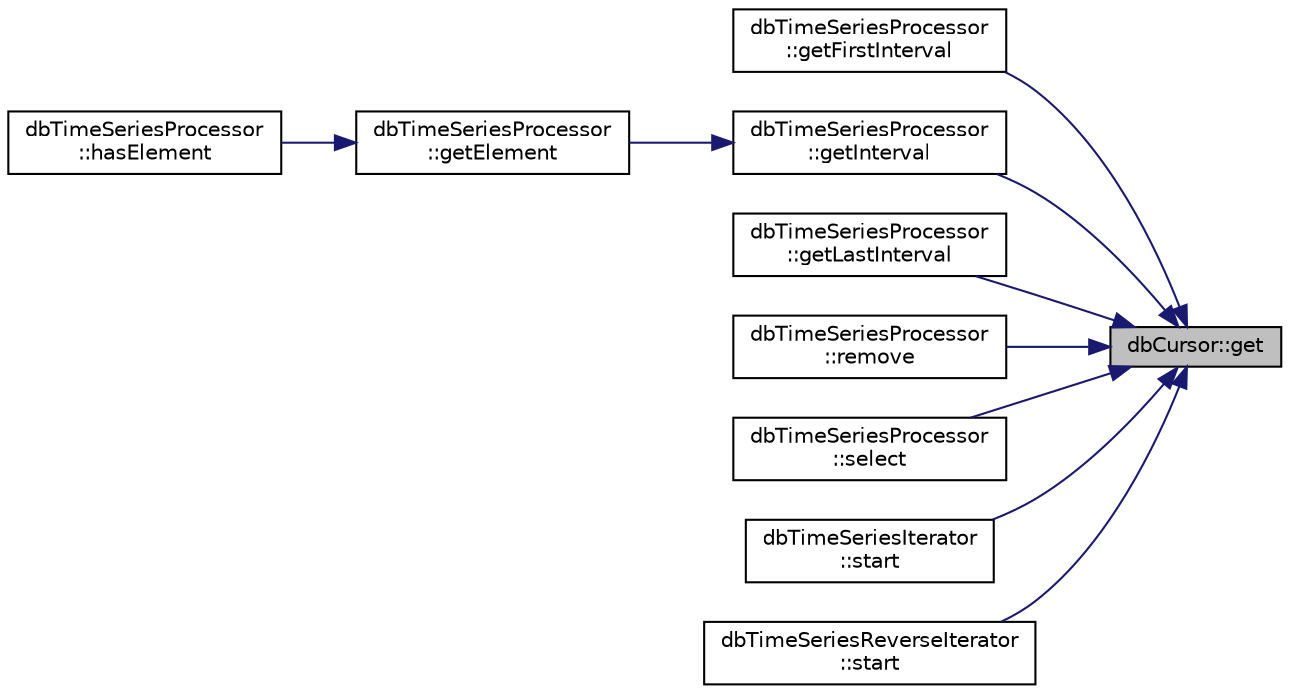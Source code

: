 digraph "dbCursor::get"
{
 // INTERACTIVE_SVG=YES
 // LATEX_PDF_SIZE
  edge [fontname="Helvetica",fontsize="10",labelfontname="Helvetica",labelfontsize="10"];
  node [fontname="Helvetica",fontsize="10",shape=record];
  rankdir="RL";
  Node1 [label="dbCursor::get",height=0.2,width=0.4,color="black", fillcolor="grey75", style="filled", fontcolor="black",tooltip=" "];
  Node1 -> Node2 [dir="back",color="midnightblue",fontsize="10",style="solid",fontname="Helvetica"];
  Node2 [label="dbTimeSeriesProcessor\l::getFirstInterval",height=0.2,width=0.4,color="black", fillcolor="white", style="filled",URL="$classdbTimeSeriesProcessor.html#ae68478e67823e9a2a6502b4d637613db",tooltip=" "];
  Node1 -> Node3 [dir="back",color="midnightblue",fontsize="10",style="solid",fontname="Helvetica"];
  Node3 [label="dbTimeSeriesProcessor\l::getInterval",height=0.2,width=0.4,color="black", fillcolor="white", style="filled",URL="$classdbTimeSeriesProcessor.html#a6d8740f44e6bcfdf2d8152e79038a0f1",tooltip=" "];
  Node3 -> Node4 [dir="back",color="midnightblue",fontsize="10",style="solid",fontname="Helvetica"];
  Node4 [label="dbTimeSeriesProcessor\l::getElement",height=0.2,width=0.4,color="black", fillcolor="white", style="filled",URL="$classdbTimeSeriesProcessor.html#a0137078bb3ae4f687e1c5ad16227c7c3",tooltip=" "];
  Node4 -> Node5 [dir="back",color="midnightblue",fontsize="10",style="solid",fontname="Helvetica"];
  Node5 [label="dbTimeSeriesProcessor\l::hasElement",height=0.2,width=0.4,color="black", fillcolor="white", style="filled",URL="$classdbTimeSeriesProcessor.html#a5843a89a784d58a56f2cd40f4c5fa4e5",tooltip=" "];
  Node1 -> Node6 [dir="back",color="midnightblue",fontsize="10",style="solid",fontname="Helvetica"];
  Node6 [label="dbTimeSeriesProcessor\l::getLastInterval",height=0.2,width=0.4,color="black", fillcolor="white", style="filled",URL="$classdbTimeSeriesProcessor.html#ab23c969891d412166f7c40eeae3396d1",tooltip=" "];
  Node1 -> Node7 [dir="back",color="midnightblue",fontsize="10",style="solid",fontname="Helvetica"];
  Node7 [label="dbTimeSeriesProcessor\l::remove",height=0.2,width=0.4,color="black", fillcolor="white", style="filled",URL="$classdbTimeSeriesProcessor.html#a5b9c0f2e29ed43c74e0dd7576979f0b2",tooltip=" "];
  Node1 -> Node8 [dir="back",color="midnightblue",fontsize="10",style="solid",fontname="Helvetica"];
  Node8 [label="dbTimeSeriesProcessor\l::select",height=0.2,width=0.4,color="black", fillcolor="white", style="filled",URL="$classdbTimeSeriesProcessor.html#a62479f453dec01b9b1608224db67b744",tooltip=" "];
  Node1 -> Node9 [dir="back",color="midnightblue",fontsize="10",style="solid",fontname="Helvetica"];
  Node9 [label="dbTimeSeriesIterator\l::start",height=0.2,width=0.4,color="black", fillcolor="white", style="filled",URL="$classdbTimeSeriesIterator.html#a80044e1681bab810204f2ec6e9014204",tooltip=" "];
  Node1 -> Node10 [dir="back",color="midnightblue",fontsize="10",style="solid",fontname="Helvetica"];
  Node10 [label="dbTimeSeriesReverseIterator\l::start",height=0.2,width=0.4,color="black", fillcolor="white", style="filled",URL="$classdbTimeSeriesReverseIterator.html#ada5b42fe9944aa22748ee02f225eec8a",tooltip=" "];
}

